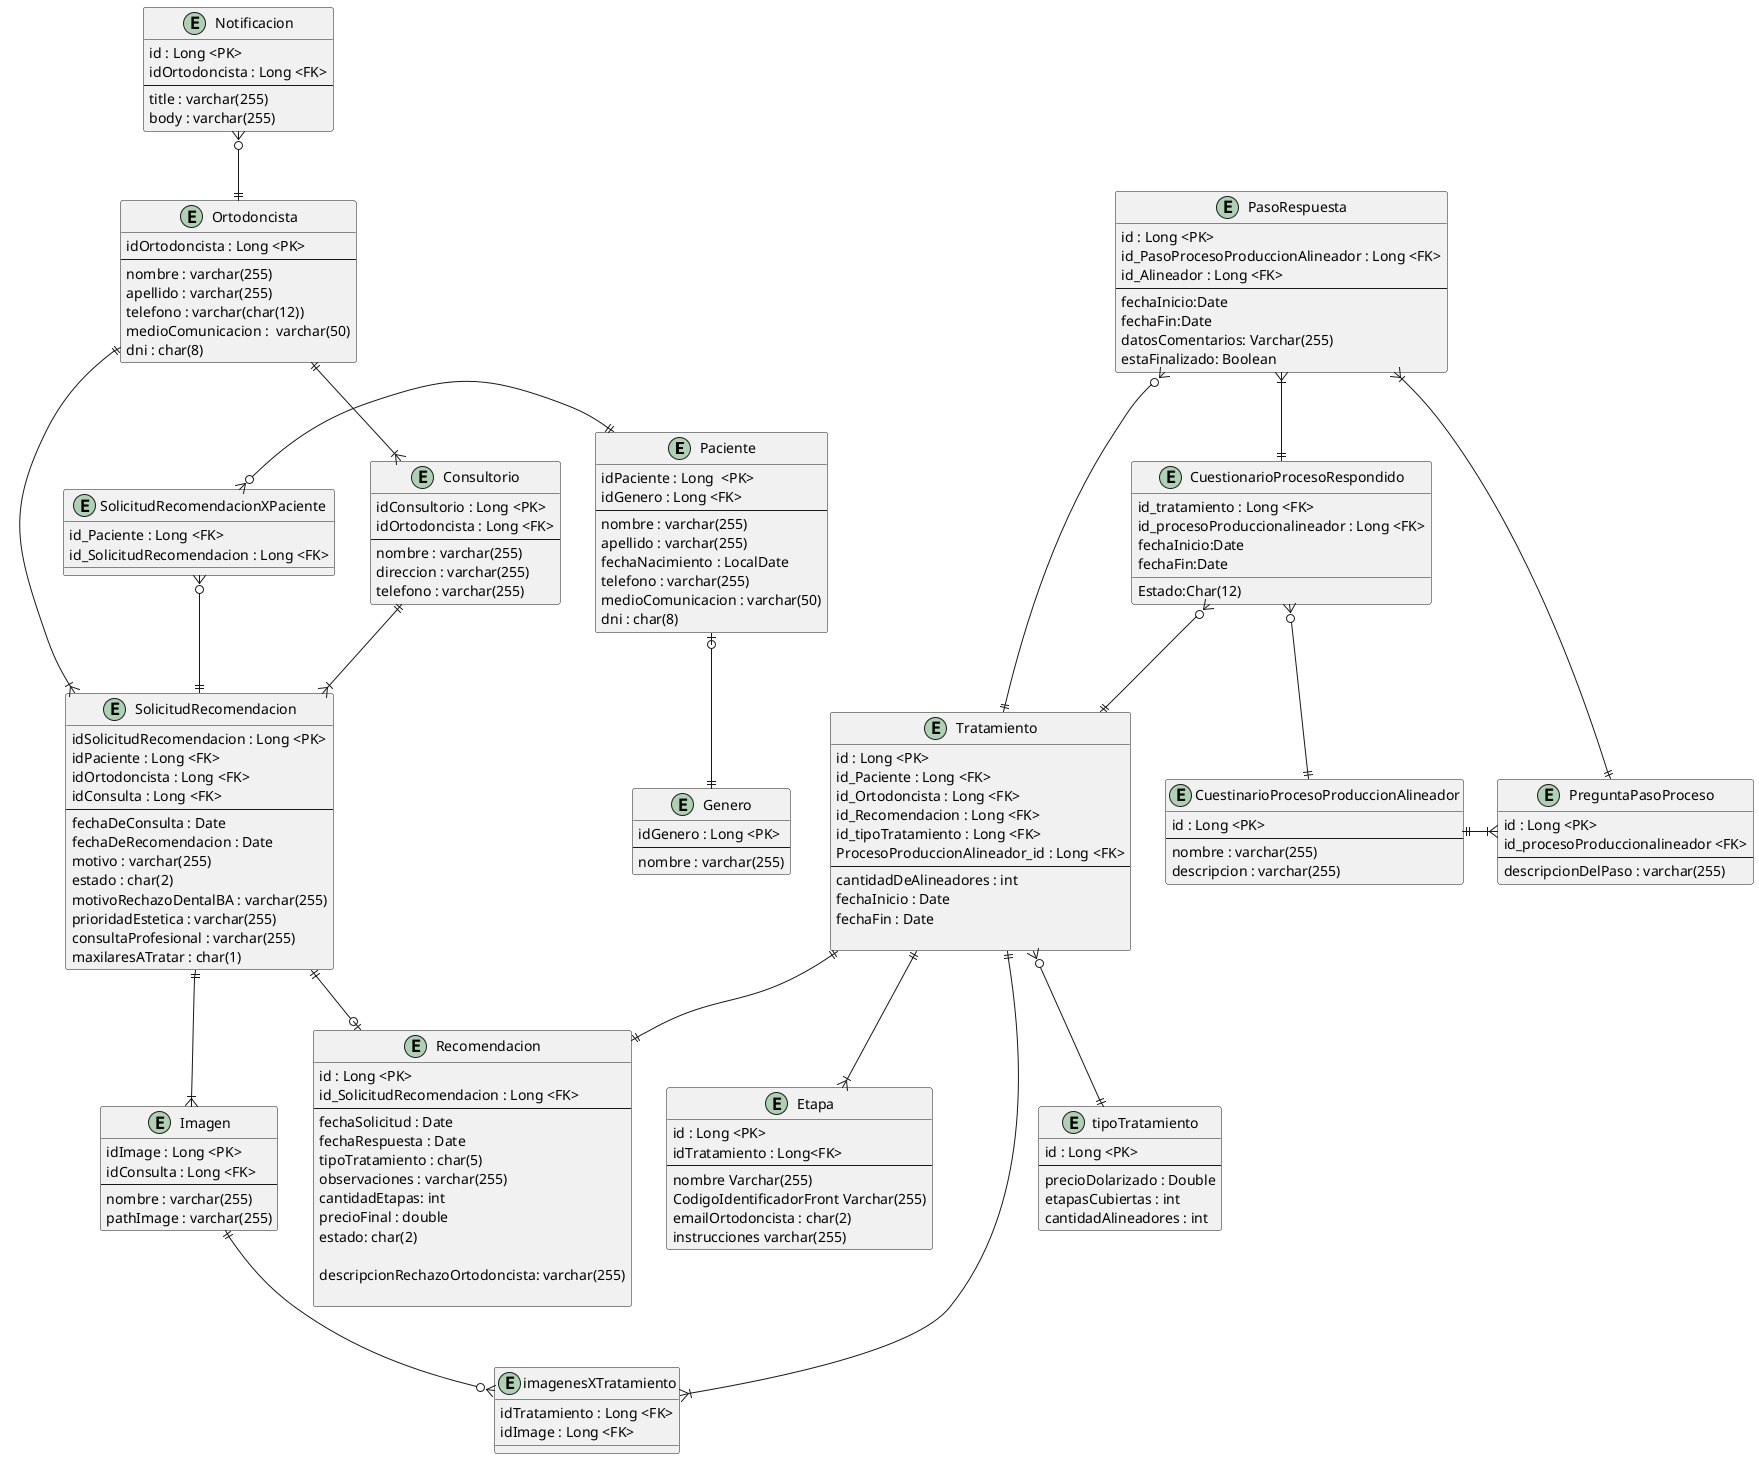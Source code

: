 @startuml

entity Paciente {
    idPaciente : Long  <PK>
    idGenero : Long <FK>
    --
    nombre : varchar(255)
    apellido : varchar(255)
    fechaNacimiento : LocalDate
    telefono : varchar(255)
    medioComunicacion : varchar(50)
    dni : char(8)
}

entity Genero {
    idGenero : Long <PK>
    --
    nombre : varchar(255)
}

entity Ortodoncista {
    idOrtodoncista : Long <PK>
    --
    nombre : varchar(255)
    apellido : varchar(255)
    telefono : varchar(char(12))
    medioComunicacion :  varchar(50)
    dni : char(8)
}

entity Consultorio {
    idConsultorio : Long <PK>
    idOrtodoncista : Long <FK>
    --
    nombre : varchar(255)
    direccion : varchar(255)
    telefono : varchar(255)
}



entity SolicitudRecomendacionXPaciente{
    id_Paciente : Long <FK>
    id_SolicitudRecomendacion : Long <FK>
}

entity Imagen {
    idImage : Long <PK>
    idConsulta : Long <FK>
    --
    nombre : varchar(255)
    pathImage : varchar(255)
}

entity SolicitudRecomendacion {
    idSolicitudRecomendacion : Long <PK>
    idPaciente : Long <FK>
    idOrtodoncista : Long <FK>
    idConsulta : Long <FK>
    --
    fechaDeConsulta : Date
    fechaDeRecomendacion : Date
    motivo : varchar(255)
    estado : char(2)
    motivoRechazoDentalBA : varchar(255)
    prioridadEstetica : varchar(255)
    consultaProfesional : varchar(255)
    maxilaresATratar : char(1)
}



entity Notificacion {
    id : Long <PK>
    idOrtodoncista : Long <FK>
    --
    title : varchar(255)
    body : varchar(255)
}

entity Recomendacion {
    id : Long <PK>
    id_SolicitudRecomendacion : Long <FK>
    --
    fechaSolicitud : Date
    fechaRespuesta : Date
    tipoTratamiento : char(5)
    observaciones : varchar(255)
    cantidadEtapas: int
    precioFinal : double
    estado: char(2)

    descripcionRechazoOrtodoncista: varchar(255)

}


entity Tratamiento {
    id : Long <PK>
    id_Paciente : Long <FK>
    id_Ortodoncista : Long <FK>
    id_Recomendacion : Long <FK>
    id_tipoTratamiento : Long <FK>
    ProcesoProduccionAlineador_id : Long <FK>
    --
    cantidadDeAlineadores : int
    fechaInicio : Date
    fechaFin : Date

}

entity imagenesXTratamiento{
    idTratamiento : Long <FK>
    idImage : Long <FK>
}

entity tipoTratamiento{
    id : Long <PK>
    --
   precioDolarizado : Double
   etapasCubiertas : int
   cantidadAlineadores : int
}


entity Etapa {
     id : Long <PK>
     idTratamiento : Long<FK>
     --
     nombre Varchar(255)
     CodigoIdentificadorFront Varchar(255)
     emailOrtodoncista : char(2)
     instrucciones varchar(255)
}

entity CuestinarioProcesoProduccionAlineador{
    id : Long <PK>
    --
    nombre : varchar(255)
    descripcion : varchar(255)
}

entity PreguntaPasoProceso {
    id : Long <PK>
    id_procesoProduccionalineador <FK>
    --
   descripcionDelPaso : varchar(255)
}

entity PasoRespuesta{
    id : Long <PK>
    id_PasoProcesoProduccionAlineador : Long <FK>
    id_Alineador : Long <FK>
    --
     fechaInicio:Date
     fechaFin:Date
     datosComentarios: Varchar(255)
     estaFinalizado: Boolean
}

entity CuestionarioProcesoRespondido{
    id_tratamiento : Long <FK>
    id_procesoProduccionalineador : Long <FK>
     Estado:Char(12)
     fechaInicio:Date
     fechaFin:Date
}

CuestionarioProcesoRespondido }o--|| Tratamiento

CuestionarioProcesoRespondido }o--||CuestinarioProcesoProduccionAlineador

PasoRespuesta }|--|| PreguntaPasoProceso

PasoRespuesta }|--|| CuestionarioProcesoRespondido

PasoRespuesta }o--|| Tratamiento

Ortodoncista ||--|{ Consultorio

CuestinarioProcesoProduccionAlineador ||-|{ PreguntaPasoProceso


Tratamiento ||--|{ imagenesXTratamiento

Imagen ||--o{ imagenesXTratamiento

Tratamiento }o--|| tipoTratamiento

Tratamiento ||--|| Recomendacion

Tratamiento||--|{ Etapa

Consultorio ||--|{ SolicitudRecomendacion

Ortodoncista ||--|{ SolicitudRecomendacion

Paciente |o--|| Genero

SolicitudRecomendacion ||--|{ Imagen

Notificacion }o--|| Ortodoncista


 SolicitudRecomendacionXPaciente }o-|| Paciente
 SolicitudRecomendacionXPaciente }o--|| SolicitudRecomendacion



SolicitudRecomendacion ||--o| Recomendacion
@enduml


-- entidades detectadas primera vuelta


Justificaciones de diseño :
1) Consideramos que se pueden añadir generos, por lo que optamos por tener otra tabla en vez de embeeder el genero.



